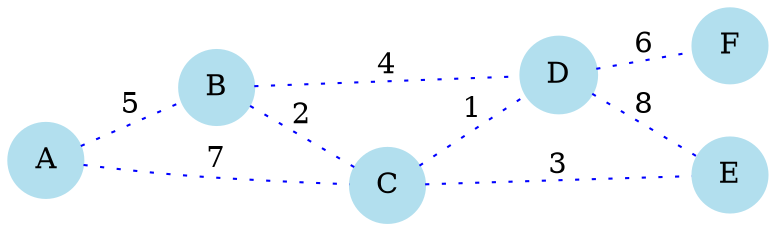 digraph Grafo {
	node [color=lightblue2 style=filled]
	edge [color=blue style=dotted]
	rankdir=LR size="8,5"
	node [shape=circle]
	edge [dir=none]
	A
	A -> B [label=5]
	A -> C [label=7]
	B
	B -> C [label=2]
	B -> D [label=4]
	C
	C -> D [label=1]
	C -> E [label=3]
	D
	D -> E [label=8]
	D -> F [label=6]
}
